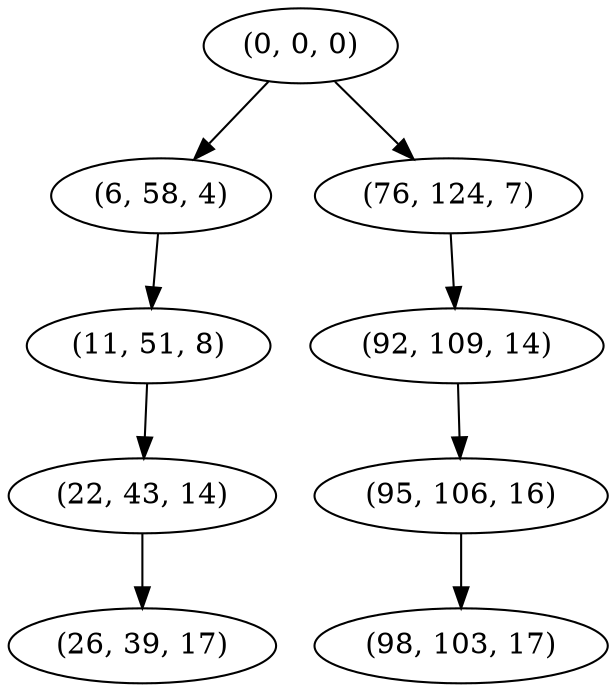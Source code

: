 digraph tree {
    "(0, 0, 0)";
    "(6, 58, 4)";
    "(11, 51, 8)";
    "(22, 43, 14)";
    "(26, 39, 17)";
    "(76, 124, 7)";
    "(92, 109, 14)";
    "(95, 106, 16)";
    "(98, 103, 17)";
    "(0, 0, 0)" -> "(6, 58, 4)";
    "(0, 0, 0)" -> "(76, 124, 7)";
    "(6, 58, 4)" -> "(11, 51, 8)";
    "(11, 51, 8)" -> "(22, 43, 14)";
    "(22, 43, 14)" -> "(26, 39, 17)";
    "(76, 124, 7)" -> "(92, 109, 14)";
    "(92, 109, 14)" -> "(95, 106, 16)";
    "(95, 106, 16)" -> "(98, 103, 17)";
}
